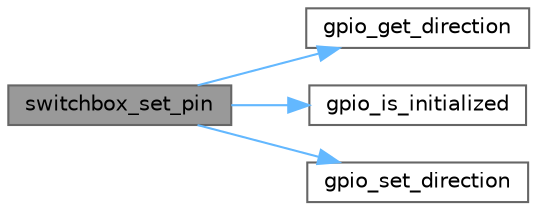 digraph "switchbox_set_pin"
{
 // LATEX_PDF_SIZE
  bgcolor="transparent";
  edge [fontname=Helvetica,fontsize=10,labelfontname=Helvetica,labelfontsize=10];
  node [fontname=Helvetica,fontsize=10,shape=box,height=0.2,width=0.4];
  rankdir="LR";
  Node1 [id="Node000001",label="switchbox_set_pin",height=0.2,width=0.4,color="gray40", fillcolor="grey60", style="filled", fontcolor="black",tooltip="Set the type of a switch pin."];
  Node1 -> Node2 [id="edge1_Node000001_Node000002",color="steelblue1",style="solid",tooltip=" "];
  Node2 [id="Node000002",label="gpio_get_direction",height=0.2,width=0.4,color="grey40", fillcolor="white", style="filled",URL="$group__GPIO.html#ga438e7f5cf810811e63ca7d7495b6e274",tooltip="Returns the direction the set pin is initialized in."];
  Node1 -> Node3 [id="edge2_Node000001_Node000003",color="steelblue1",style="solid",tooltip=" "];
  Node3 [id="Node000003",label="gpio_is_initialized",height=0.2,width=0.4,color="grey40", fillcolor="white", style="filled",URL="$group__GPIO.html#ga4523dbc24733009cd04cea2c0d89a3f1",tooltip=" "];
  Node1 -> Node4 [id="edge3_Node000001_Node000004",color="steelblue1",style="solid",tooltip=" "];
  Node4 [id="Node000004",label="gpio_set_direction",height=0.2,width=0.4,color="grey40", fillcolor="white", style="filled",URL="$group__GPIO.html#ga4ad28b4a23b0fcaafc290f6a6fbb12e6",tooltip="Set the IO pin as in input or output."];
}
